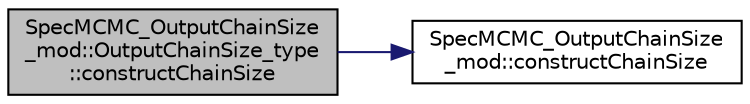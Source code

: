 digraph "SpecMCMC_OutputChainSize_mod::OutputChainSize_type::constructChainSize"
{
 // LATEX_PDF_SIZE
  edge [fontname="Helvetica",fontsize="10",labelfontname="Helvetica",labelfontsize="10"];
  node [fontname="Helvetica",fontsize="10",shape=record];
  rankdir="LR";
  Node1 [label="SpecMCMC_OutputChainSize\l_mod::OutputChainSize_type\l::constructChainSize",height=0.2,width=0.4,color="black", fillcolor="grey75", style="filled", fontcolor="black",tooltip=" "];
  Node1 -> Node2 [color="midnightblue",fontsize="10",style="solid",fontname="Helvetica"];
  Node2 [label="SpecMCMC_OutputChainSize\l_mod::constructChainSize",height=0.2,width=0.4,color="black", fillcolor="white", style="filled",URL="$namespaceSpecMCMC__OutputChainSize__mod.html#a1d26091f0b11351236cf2461fa5d0aee",tooltip=" "];
}
